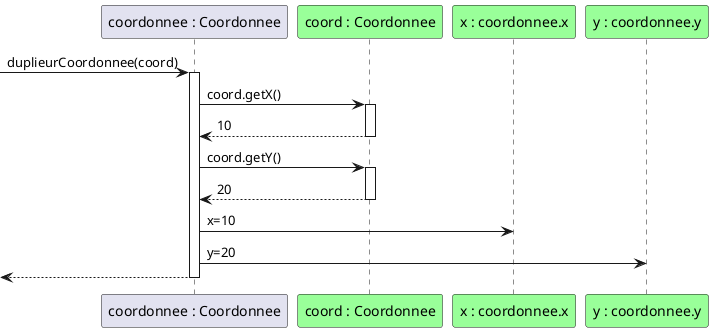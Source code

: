 @startuml
Participant "coordonnee : Coordonnee" as c
Participant "coord : Coordonnee" as coord #99FF99
Participant "x : coordonnee.x" as x #99FF99
Participant "y : coordonnee.y" as y #99FF99

->c : duplieurCoordonnee(coord)
activate c
c->coord : coord.getX()
activate coord
c<--coord : 10
deactivate coord
c->coord : coord.getY()
activate coord
c<--coord : 20
deactivate coord
c->x : x=10
c->y : y=20
<--c
deactivate c
@enduml